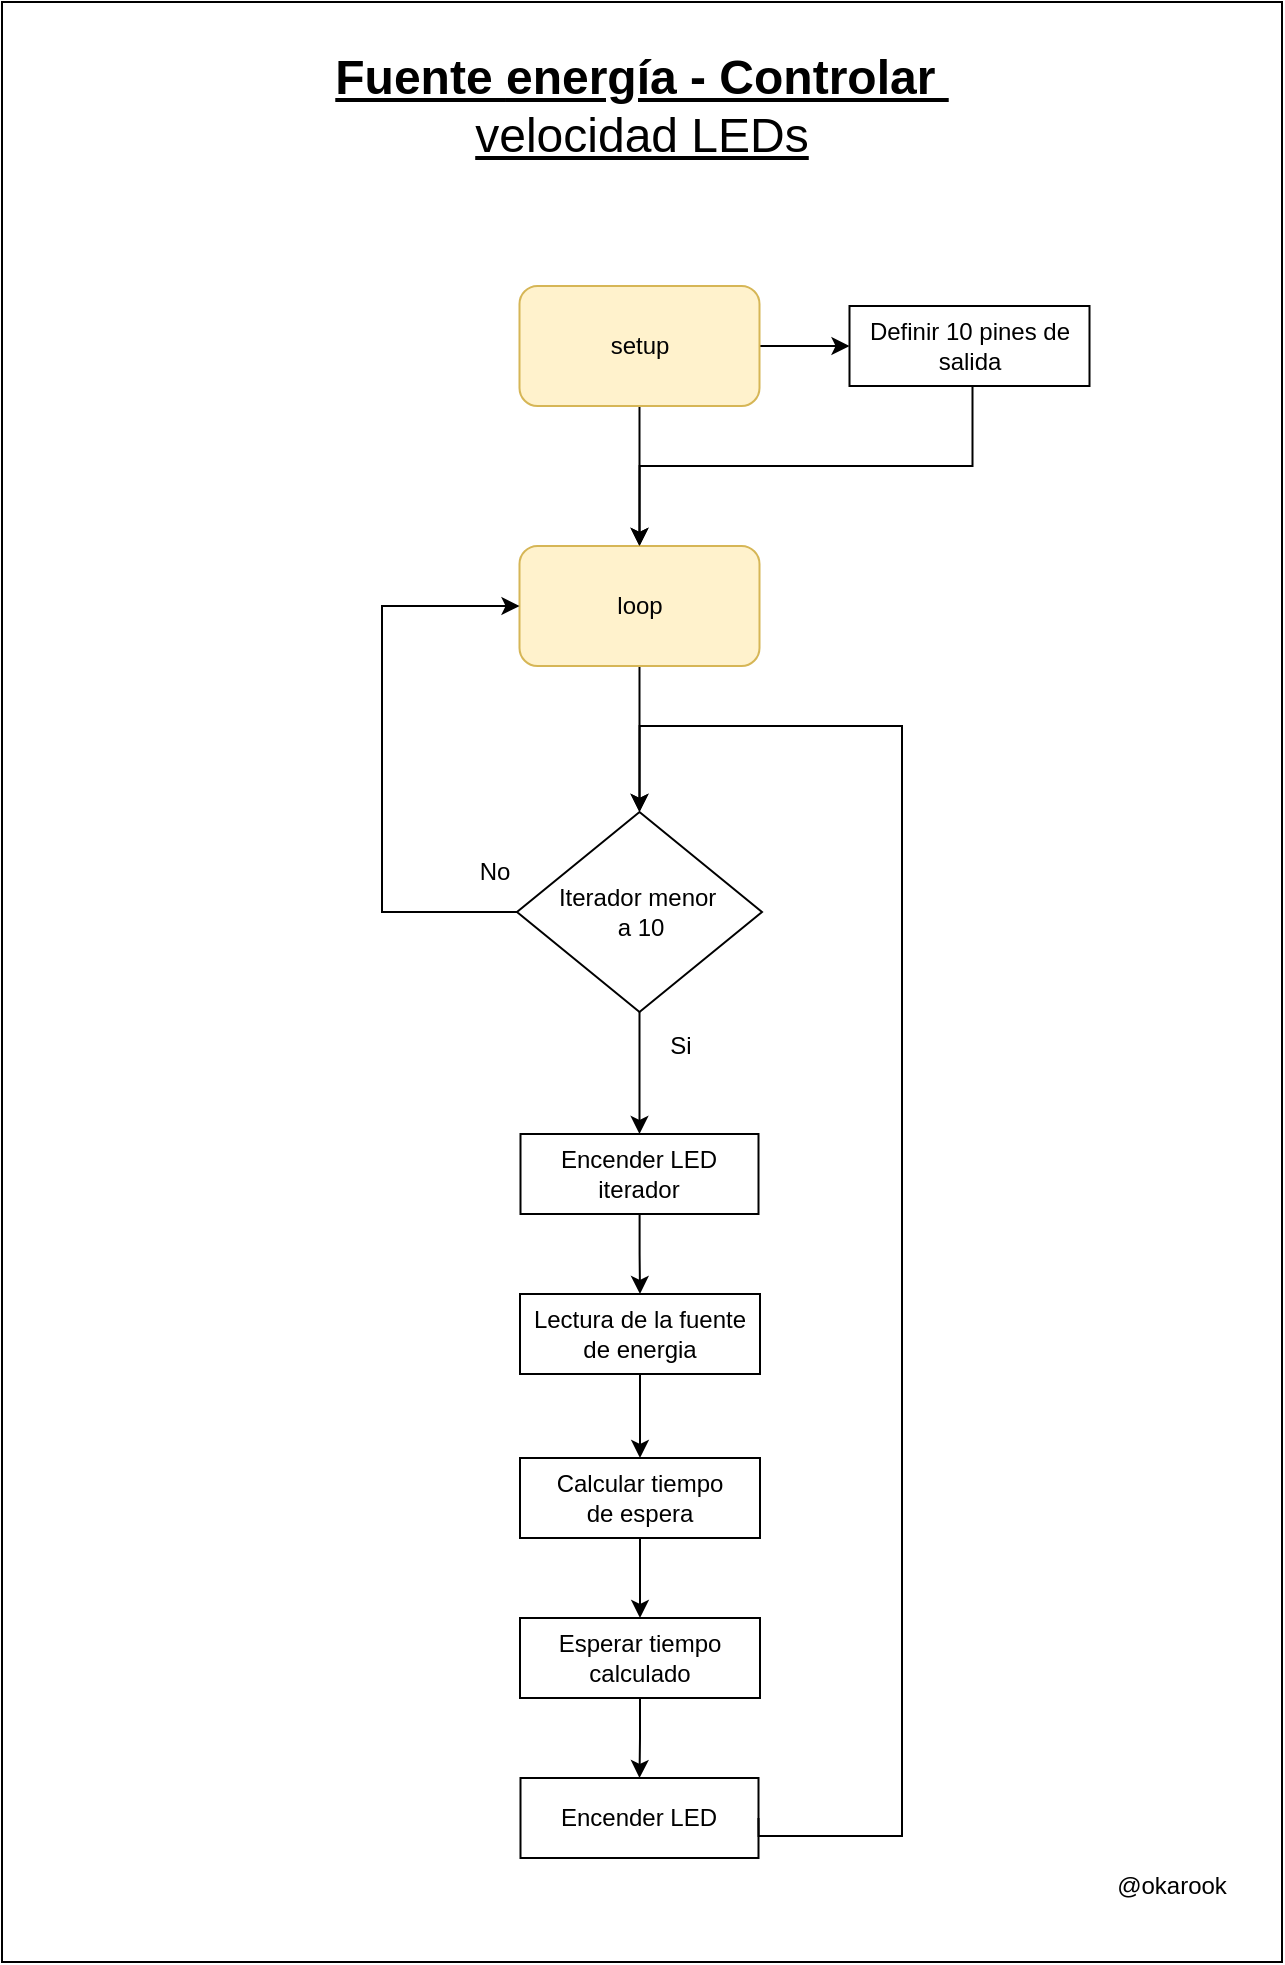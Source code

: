 <mxfile version="13.6.5">
    <diagram id="Qwb1rF_dMpi1wpGuuUVu" name="diagram">
        <mxGraphModel dx="654" dy="771" grid="1" gridSize="10" guides="1" tooltips="1" connect="1" arrows="1" fold="1" page="1" pageScale="1" pageWidth="850" pageHeight="1100" math="0" shadow="0">
            <root>
                <mxCell id="0"/>
                <mxCell id="1" parent="0"/>
                <mxCell id="3" value="" style="rounded=0;whiteSpace=wrap;html=1;" parent="1" vertex="1">
                    <mxGeometry x="40" y="40" width="640" height="980" as="geometry"/>
                </mxCell>
                <mxCell id="G4ZIIX9ekKNboTHv59yJ-3" style="edgeStyle=orthogonalEdgeStyle;rounded=0;orthogonalLoop=1;jettySize=auto;html=1;" parent="1" source="G4ZIIX9ekKNboTHv59yJ-1" target="G4ZIIX9ekKNboTHv59yJ-4" edge="1">
                    <mxGeometry relative="1" as="geometry">
                        <mxPoint x="173.5" y="282" as="targetPoint"/>
                    </mxGeometry>
                </mxCell>
                <mxCell id="G4ZIIX9ekKNboTHv59yJ-8" style="edgeStyle=orthogonalEdgeStyle;rounded=0;orthogonalLoop=1;jettySize=auto;html=1;entryX=0.5;entryY=0;entryDx=0;entryDy=0;" parent="1" source="G4ZIIX9ekKNboTHv59yJ-1" target="G4ZIIX9ekKNboTHv59yJ-2" edge="1">
                    <mxGeometry relative="1" as="geometry"/>
                </mxCell>
                <mxCell id="G4ZIIX9ekKNboTHv59yJ-1" value="&lt;font color=&quot;#030303&quot;&gt;setup&lt;/font&gt;" style="rounded=1;whiteSpace=wrap;html=1;fillColor=#fff2cc;strokeColor=#d6b656;" parent="1" vertex="1">
                    <mxGeometry x="298.75" y="182" width="120" height="60" as="geometry"/>
                </mxCell>
                <mxCell id="355" style="edgeStyle=orthogonalEdgeStyle;rounded=0;orthogonalLoop=1;jettySize=auto;html=1;entryX=0.5;entryY=0;entryDx=0;entryDy=0;" edge="1" parent="1" source="G4ZIIX9ekKNboTHv59yJ-2" target="312">
                    <mxGeometry relative="1" as="geometry"/>
                </mxCell>
                <mxCell id="G4ZIIX9ekKNboTHv59yJ-2" value="&lt;span style=&quot;background-color: rgb(255 , 242 , 204)&quot;&gt;&lt;font color=&quot;#030303&quot;&gt;loop&lt;/font&gt;&lt;/span&gt;" style="rounded=1;whiteSpace=wrap;html=1;fillColor=#fff2cc;strokeColor=#d6b656;" parent="1" vertex="1">
                    <mxGeometry x="298.75" y="312" width="120" height="60" as="geometry"/>
                </mxCell>
                <mxCell id="G4ZIIX9ekKNboTHv59yJ-5" style="edgeStyle=orthogonalEdgeStyle;rounded=0;orthogonalLoop=1;jettySize=auto;html=1;entryX=0.5;entryY=0;entryDx=0;entryDy=0;exitX=0.5;exitY=1;exitDx=0;exitDy=0;" parent="1" source="G4ZIIX9ekKNboTHv59yJ-4" target="G4ZIIX9ekKNboTHv59yJ-2" edge="1">
                    <mxGeometry relative="1" as="geometry">
                        <mxPoint x="695.25" y="232" as="sourcePoint"/>
                        <Array as="points">
                            <mxPoint x="525.25" y="232"/>
                            <mxPoint x="525.25" y="272"/>
                            <mxPoint x="359.25" y="272"/>
                        </Array>
                    </mxGeometry>
                </mxCell>
                <mxCell id="G4ZIIX9ekKNboTHv59yJ-4" value="Definir 10 pines de salida" style="rounded=0;whiteSpace=wrap;html=1;" parent="1" vertex="1">
                    <mxGeometry x="463.75" y="192" width="120" height="40" as="geometry"/>
                </mxCell>
                <mxCell id="G4ZIIX9ekKNboTHv59yJ-12" value="" style="edgeStyle=orthogonalEdgeStyle;rounded=0;orthogonalLoop=1;jettySize=auto;html=1;" parent="1" edge="1">
                    <mxGeometry relative="1" as="geometry">
                        <mxPoint x="298.5" y="440" as="sourcePoint"/>
                    </mxGeometry>
                </mxCell>
                <mxCell id="2" value="&lt;span style=&quot;font-size: 24px&quot;&gt;&lt;b&gt;&lt;u&gt;Fuente&amp;nbsp;&lt;/u&gt;&lt;/b&gt;&lt;/span&gt;&lt;u style=&quot;font-size: 18pt ; background-color: transparent&quot;&gt;&lt;b&gt;energía - Controlar&amp;nbsp;&lt;br&gt;&lt;/b&gt;velocidad LEDs&lt;br&gt;&lt;/u&gt;" style="text;html=1;strokeColor=none;fillColor=none;align=center;verticalAlign=middle;whiteSpace=wrap;rounded=0;" parent="1" vertex="1">
                    <mxGeometry x="150" y="62" width="420" height="60" as="geometry"/>
                </mxCell>
                <mxCell id="6" value="@okarook" style="text;html=1;strokeColor=none;fillColor=none;align=center;verticalAlign=middle;whiteSpace=wrap;rounded=0;" parent="1" vertex="1">
                    <mxGeometry x="600" y="972" width="50" height="20" as="geometry"/>
                </mxCell>
                <mxCell id="97" style="edgeStyle=orthogonalEdgeStyle;rounded=0;orthogonalLoop=1;jettySize=auto;html=1;entryX=0;entryY=0.5;entryDx=0;entryDy=0;" parent="1" edge="1">
                    <mxGeometry relative="1" as="geometry">
                        <mxPoint x="554" y="797.5" as="sourcePoint"/>
                    </mxGeometry>
                </mxCell>
                <mxCell id="103" style="edgeStyle=orthogonalEdgeStyle;rounded=0;orthogonalLoop=1;jettySize=auto;html=1;entryX=0;entryY=0.5;entryDx=0;entryDy=0;" parent="1" edge="1">
                    <mxGeometry relative="1" as="geometry">
                        <mxPoint x="390" y="797.5" as="sourcePoint"/>
                    </mxGeometry>
                </mxCell>
                <mxCell id="266" value="No" style="text;html=1;strokeColor=none;fillColor=none;align=center;verticalAlign=middle;whiteSpace=wrap;rounded=0;" parent="1" vertex="1">
                    <mxGeometry x="267" y="465" width="39" height="20" as="geometry"/>
                </mxCell>
                <mxCell id="354" style="edgeStyle=orthogonalEdgeStyle;rounded=0;orthogonalLoop=1;jettySize=auto;html=1;entryX=0;entryY=0.5;entryDx=0;entryDy=0;" edge="1" parent="1" source="312" target="G4ZIIX9ekKNboTHv59yJ-2">
                    <mxGeometry relative="1" as="geometry">
                        <mxPoint x="230.0" y="472" as="targetPoint"/>
                        <Array as="points">
                            <mxPoint x="230" y="495"/>
                            <mxPoint x="230" y="342"/>
                        </Array>
                    </mxGeometry>
                </mxCell>
                <mxCell id="359" style="edgeStyle=orthogonalEdgeStyle;rounded=0;orthogonalLoop=1;jettySize=auto;html=1;entryX=0.5;entryY=0;entryDx=0;entryDy=0;" edge="1" parent="1" source="312" target="331">
                    <mxGeometry relative="1" as="geometry"/>
                </mxCell>
                <mxCell id="312" value="&lt;div&gt;Iterador menor&amp;nbsp;&lt;/div&gt;&lt;div&gt;a 10&lt;/div&gt;" style="rhombus;whiteSpace=wrap;html=1;" parent="1" vertex="1">
                    <mxGeometry x="297.5" y="445" width="122.5" height="100" as="geometry"/>
                </mxCell>
                <mxCell id="314" value="Si" style="text;html=1;strokeColor=none;fillColor=none;align=center;verticalAlign=middle;whiteSpace=wrap;rounded=0;" parent="1" vertex="1">
                    <mxGeometry x="360" y="552" width="39" height="20" as="geometry"/>
                </mxCell>
                <mxCell id="360" style="edgeStyle=orthogonalEdgeStyle;rounded=0;orthogonalLoop=1;jettySize=auto;html=1;entryX=0.5;entryY=0;entryDx=0;entryDy=0;" edge="1" parent="1" source="331" target="350">
                    <mxGeometry relative="1" as="geometry"/>
                </mxCell>
                <mxCell id="331" value="Encender LED&lt;br&gt;iterador" style="whiteSpace=wrap;html=1;rounded=0;" parent="1" vertex="1">
                    <mxGeometry x="299.25" y="606" width="119" height="40" as="geometry"/>
                </mxCell>
                <mxCell id="313" value="Encender LED" style="whiteSpace=wrap;html=1;rounded=0;" parent="1" vertex="1">
                    <mxGeometry x="299.25" y="928" width="119" height="40" as="geometry"/>
                </mxCell>
                <mxCell id="362" style="edgeStyle=orthogonalEdgeStyle;rounded=0;orthogonalLoop=1;jettySize=auto;html=1;entryX=0.5;entryY=0;entryDx=0;entryDy=0;" edge="1" parent="1" source="345" target="352">
                    <mxGeometry relative="1" as="geometry"/>
                </mxCell>
                <mxCell id="345" value="Calcular tiempo &lt;br&gt;de espera" style="whiteSpace=wrap;html=1;rounded=0;" vertex="1" parent="1">
                    <mxGeometry x="299" y="768" width="120" height="40" as="geometry"/>
                </mxCell>
                <mxCell id="361" style="edgeStyle=orthogonalEdgeStyle;rounded=0;orthogonalLoop=1;jettySize=auto;html=1;entryX=0.5;entryY=0;entryDx=0;entryDy=0;" edge="1" parent="1" source="350" target="345">
                    <mxGeometry relative="1" as="geometry"/>
                </mxCell>
                <mxCell id="350" value="Lectura de la fuente de energia" style="whiteSpace=wrap;html=1;rounded=0;" vertex="1" parent="1">
                    <mxGeometry x="299" y="686" width="120" height="40" as="geometry"/>
                </mxCell>
                <mxCell id="363" style="edgeStyle=orthogonalEdgeStyle;rounded=0;orthogonalLoop=1;jettySize=auto;html=1;entryX=0.5;entryY=0;entryDx=0;entryDy=0;" edge="1" parent="1" source="352" target="313">
                    <mxGeometry relative="1" as="geometry"/>
                </mxCell>
                <mxCell id="352" value="Esperar tiempo&lt;br&gt;calculado" style="whiteSpace=wrap;html=1;rounded=0;" vertex="1" parent="1">
                    <mxGeometry x="299" y="848" width="120" height="40" as="geometry"/>
                </mxCell>
                <mxCell id="358" style="edgeStyle=orthogonalEdgeStyle;rounded=0;orthogonalLoop=1;jettySize=auto;html=1;entryX=0.5;entryY=0;entryDx=0;entryDy=0;exitX=1;exitY=0.5;exitDx=0;exitDy=0;" edge="1" parent="1" source="313" target="312">
                    <mxGeometry relative="1" as="geometry">
                        <mxPoint x="420" y="935" as="sourcePoint"/>
                        <Array as="points">
                            <mxPoint x="490" y="957"/>
                            <mxPoint x="490" y="402"/>
                            <mxPoint x="359" y="402"/>
                        </Array>
                    </mxGeometry>
                </mxCell>
            </root>
        </mxGraphModel>
    </diagram>
</mxfile>
